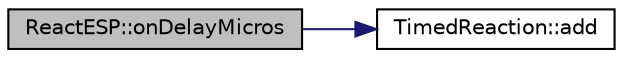 digraph "ReactESP::onDelayMicros"
{
 // INTERACTIVE_SVG=YES
 // LATEX_PDF_SIZE
  bgcolor="transparent";
  edge [fontname="Helvetica",fontsize="10",labelfontname="Helvetica",labelfontsize="10"];
  node [fontname="Helvetica",fontsize="10",shape=record];
  rankdir="LR";
  Node1 [label="ReactESP::onDelayMicros",height=0.2,width=0.4,color="black", fillcolor="grey75", style="filled", fontcolor="black",tooltip="Create a new DelayReaction."];
  Node1 -> Node2 [color="midnightblue",fontsize="10",style="solid",fontname="Helvetica"];
  Node2 [label="TimedReaction::add",height=0.2,width=0.4,color="black",URL="$class_timed_reaction.html#a163d0232141ebe0d446d853969766a69",tooltip=" "];
}

